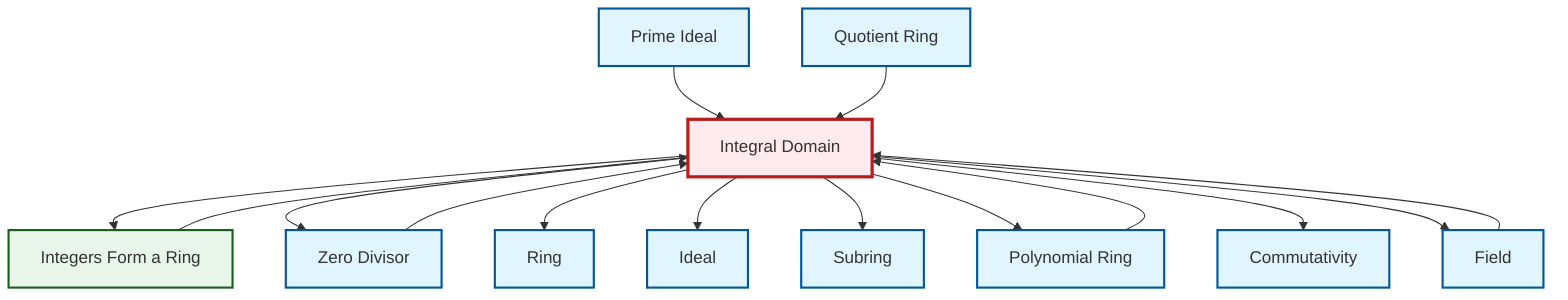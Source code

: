 graph TD
    classDef definition fill:#e1f5fe,stroke:#01579b,stroke-width:2px
    classDef theorem fill:#f3e5f5,stroke:#4a148c,stroke-width:2px
    classDef axiom fill:#fff3e0,stroke:#e65100,stroke-width:2px
    classDef example fill:#e8f5e9,stroke:#1b5e20,stroke-width:2px
    classDef current fill:#ffebee,stroke:#b71c1c,stroke-width:3px
    def-integral-domain["Integral Domain"]:::definition
    def-field["Field"]:::definition
    def-ring["Ring"]:::definition
    def-subring["Subring"]:::definition
    def-ideal["Ideal"]:::definition
    def-quotient-ring["Quotient Ring"]:::definition
    def-prime-ideal["Prime Ideal"]:::definition
    ex-integers-ring["Integers Form a Ring"]:::example
    def-zero-divisor["Zero Divisor"]:::definition
    def-polynomial-ring["Polynomial Ring"]:::definition
    def-commutativity["Commutativity"]:::definition
    def-zero-divisor --> def-integral-domain
    def-integral-domain --> ex-integers-ring
    def-integral-domain --> def-zero-divisor
    def-integral-domain --> def-ring
    def-polynomial-ring --> def-integral-domain
    def-integral-domain --> def-ideal
    def-integral-domain --> def-subring
    def-field --> def-integral-domain
    ex-integers-ring --> def-integral-domain
    def-prime-ideal --> def-integral-domain
    def-integral-domain --> def-polynomial-ring
    def-integral-domain --> def-commutativity
    def-integral-domain --> def-field
    def-quotient-ring --> def-integral-domain
    class def-integral-domain current